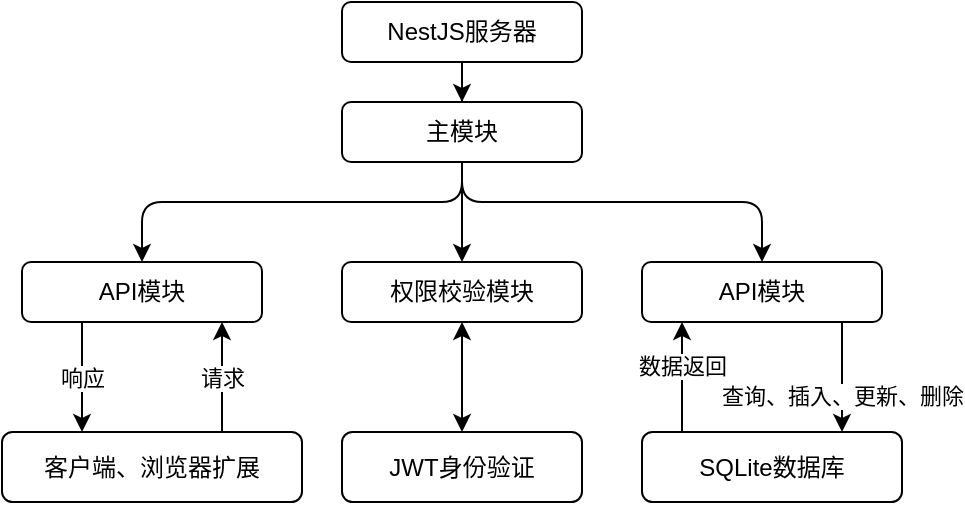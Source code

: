 <mxfile version="24.7.17">
  <diagram id="system-architecture" name="系统架构图">
    <mxGraphModel dx="942" dy="568" grid="1" gridSize="10" guides="1" tooltips="1" connect="1" arrows="1" fold="1" page="1" pageScale="1" pageWidth="827" pageHeight="1169" math="0" shadow="0">
      <root>
        <mxCell id="0" />
        <mxCell id="1" parent="0" />
        <mxCell id="jwt-auth" value="JWT身份验证" style="rounded=1;whiteSpace=wrap;html=1;" parent="1" vertex="1">
          <mxGeometry x="470" y="535" width="120" height="35" as="geometry" />
        </mxCell>
        <mxCell id="client" value="客户端、浏览器扩展" style="rounded=1;whiteSpace=wrap;html=1;" parent="1" vertex="1">
          <mxGeometry x="300" y="535" width="150" height="35" as="geometry" />
        </mxCell>
        <mxCell id="OOT0RK8hkKZ_A57JeUHn-13" style="edgeStyle=orthogonalEdgeStyle;rounded=0;orthogonalLoop=1;jettySize=auto;html=1;" edge="1" parent="1" source="nestjs-server" target="OOT0RK8hkKZ_A57JeUHn-11">
          <mxGeometry relative="1" as="geometry">
            <Array as="points">
              <mxPoint x="530" y="440" />
              <mxPoint x="530" y="440" />
            </Array>
          </mxGeometry>
        </mxCell>
        <mxCell id="OOT0RK8hkKZ_A57JeUHn-14" style="edgeStyle=orthogonalEdgeStyle;rounded=1;orthogonalLoop=1;jettySize=auto;html=1;curved=0;" edge="1" parent="1" source="nestjs-server" target="OOT0RK8hkKZ_A57JeUHn-9">
          <mxGeometry relative="1" as="geometry">
            <Array as="points">
              <mxPoint x="530" y="420" />
              <mxPoint x="680" y="420" />
            </Array>
          </mxGeometry>
        </mxCell>
        <mxCell id="nestjs-server" value="主模块" style="rounded=1;whiteSpace=wrap;html=1;" parent="1" vertex="1">
          <mxGeometry x="470" y="370" width="120" height="30" as="geometry" />
        </mxCell>
        <mxCell id="sqlite-db" value="SQLite数据库" style="rounded=1;whiteSpace=wrap;html=1;" parent="1" vertex="1">
          <mxGeometry x="620" y="535" width="130" height="35" as="geometry" />
        </mxCell>
        <mxCell id="jwt-to-nestjs" value="" style="endArrow=classic;startArrow=classic;html=1;rounded=0;" parent="1" source="jwt-auth" target="OOT0RK8hkKZ_A57JeUHn-11" edge="1">
          <mxGeometry width="50" height="50" relative="1" as="geometry">
            <mxPoint x="390" y="410" as="sourcePoint" />
            <mxPoint x="440" y="360" as="targetPoint" />
            <Array as="points" />
          </mxGeometry>
        </mxCell>
        <mxCell id="client-to-nestjs-1" value="请求" style="endArrow=classic;html=1;rounded=0;edgeStyle=orthogonalEdgeStyle;" parent="1" source="client" target="OOT0RK8hkKZ_A57JeUHn-8" edge="1">
          <mxGeometry width="50" height="50" relative="1" as="geometry">
            <mxPoint x="390" y="410" as="sourcePoint" />
            <mxPoint x="440" y="360" as="targetPoint" />
            <Array as="points">
              <mxPoint x="410" y="520" />
              <mxPoint x="410" y="520" />
            </Array>
          </mxGeometry>
        </mxCell>
        <mxCell id="nestjs-to-client" value="响应" style="endArrow=classic;html=1;rounded=0;edgeStyle=orthogonalEdgeStyle;" parent="1" source="OOT0RK8hkKZ_A57JeUHn-8" target="client" edge="1">
          <mxGeometry width="50" height="50" relative="1" as="geometry">
            <mxPoint x="390" y="410" as="sourcePoint" />
            <mxPoint x="440" y="360" as="targetPoint" />
            <Array as="points">
              <mxPoint x="340" y="510" />
              <mxPoint x="340" y="510" />
            </Array>
          </mxGeometry>
        </mxCell>
        <mxCell id="nestjs-to-client-api" value="" style="endArrow=classic;html=1;rounded=1;edgeStyle=orthogonalEdgeStyle;curved=0;" parent="1" source="nestjs-server" target="OOT0RK8hkKZ_A57JeUHn-8" edge="1">
          <mxGeometry width="50" height="50" relative="1" as="geometry">
            <mxPoint x="390" y="410" as="sourcePoint" />
            <mxPoint x="440" y="360" as="targetPoint" />
            <Array as="points">
              <mxPoint x="530" y="420" />
              <mxPoint x="370" y="420" />
            </Array>
          </mxGeometry>
        </mxCell>
        <mxCell id="nestjs-to-sqlite-query" value="查询、插入、更新、删除" style="endArrow=classic;html=1;rounded=0;edgeStyle=orthogonalEdgeStyle;" parent="1" source="OOT0RK8hkKZ_A57JeUHn-9" target="sqlite-db" edge="1">
          <mxGeometry x="0.333" width="50" height="50" relative="1" as="geometry">
            <mxPoint x="380" y="480" as="sourcePoint" />
            <mxPoint x="650" y="670" as="targetPoint" />
            <Array as="points">
              <mxPoint x="720" y="510" />
              <mxPoint x="720" y="510" />
            </Array>
            <mxPoint as="offset" />
          </mxGeometry>
        </mxCell>
        <mxCell id="sqlite-to-nestjs-data" value="数据返回" style="endArrow=classic;html=1;rounded=0;edgeStyle=orthogonalEdgeStyle;" parent="1" source="sqlite-db" target="OOT0RK8hkKZ_A57JeUHn-9" edge="1">
          <mxGeometry x="0.222" width="50" height="50" relative="1" as="geometry">
            <mxPoint x="380" y="480" as="sourcePoint" />
            <mxPoint x="430" y="430" as="targetPoint" />
            <Array as="points">
              <mxPoint x="640" y="510" />
              <mxPoint x="640" y="510" />
            </Array>
            <mxPoint as="offset" />
          </mxGeometry>
        </mxCell>
        <mxCell id="OOT0RK8hkKZ_A57JeUHn-8" value="API模块" style="rounded=1;whiteSpace=wrap;html=1;" vertex="1" parent="1">
          <mxGeometry x="310" y="450" width="120" height="30" as="geometry" />
        </mxCell>
        <mxCell id="OOT0RK8hkKZ_A57JeUHn-9" value="API模块" style="rounded=1;whiteSpace=wrap;html=1;" vertex="1" parent="1">
          <mxGeometry x="620" y="450" width="120" height="30" as="geometry" />
        </mxCell>
        <mxCell id="OOT0RK8hkKZ_A57JeUHn-11" value="权限校验模块" style="rounded=1;whiteSpace=wrap;html=1;" vertex="1" parent="1">
          <mxGeometry x="470" y="450" width="120" height="30" as="geometry" />
        </mxCell>
        <mxCell id="OOT0RK8hkKZ_A57JeUHn-16" style="edgeStyle=orthogonalEdgeStyle;rounded=0;orthogonalLoop=1;jettySize=auto;html=1;" edge="1" parent="1" source="OOT0RK8hkKZ_A57JeUHn-15" target="nestjs-server">
          <mxGeometry relative="1" as="geometry" />
        </mxCell>
        <mxCell id="OOT0RK8hkKZ_A57JeUHn-15" value="NestJS服务器" style="rounded=1;whiteSpace=wrap;html=1;" vertex="1" parent="1">
          <mxGeometry x="470" y="320" width="120" height="30" as="geometry" />
        </mxCell>
      </root>
    </mxGraphModel>
  </diagram>
</mxfile>
